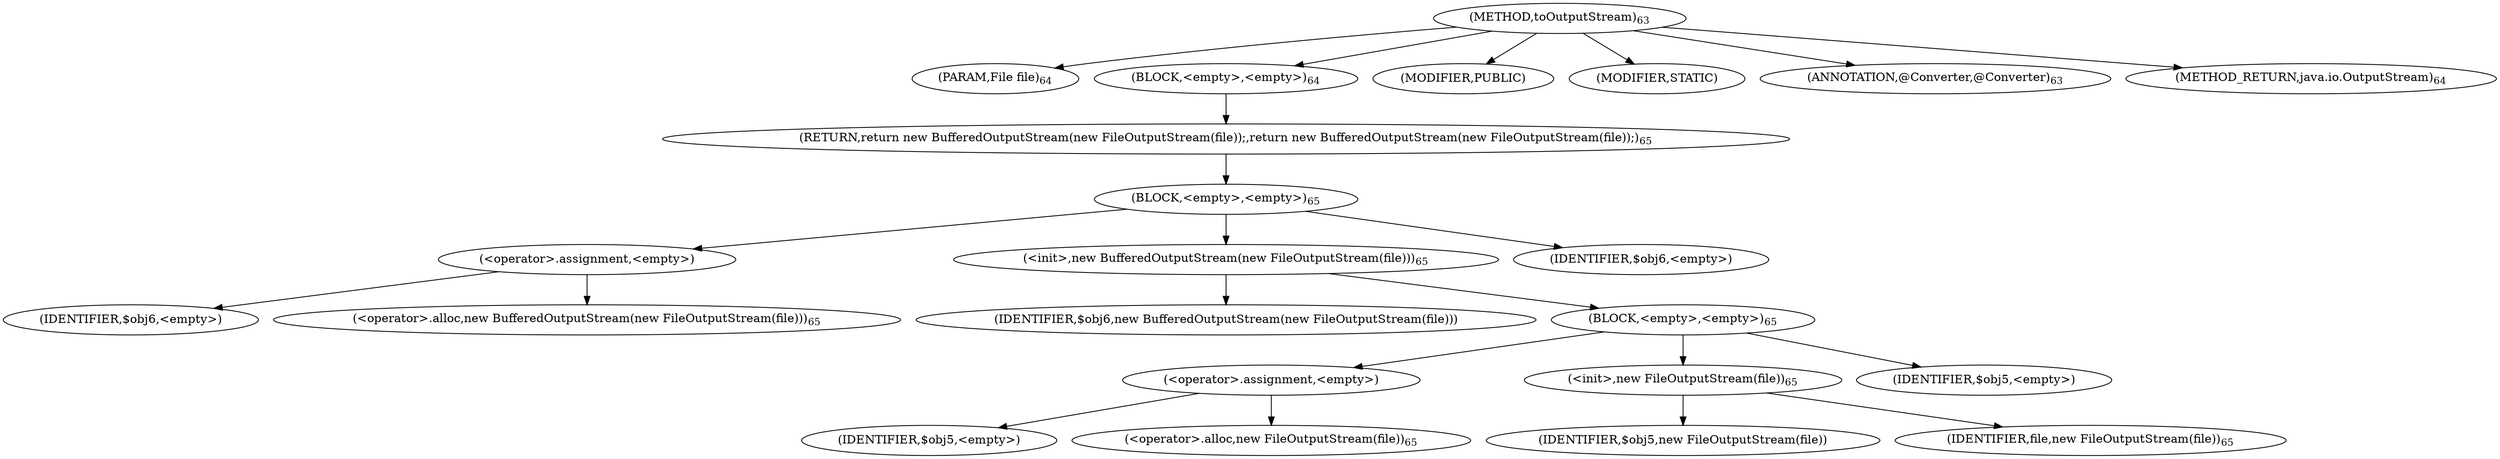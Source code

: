 digraph "toOutputStream" {  
"99" [label = <(METHOD,toOutputStream)<SUB>63</SUB>> ]
"100" [label = <(PARAM,File file)<SUB>64</SUB>> ]
"101" [label = <(BLOCK,&lt;empty&gt;,&lt;empty&gt;)<SUB>64</SUB>> ]
"102" [label = <(RETURN,return new BufferedOutputStream(new FileOutputStream(file));,return new BufferedOutputStream(new FileOutputStream(file));)<SUB>65</SUB>> ]
"103" [label = <(BLOCK,&lt;empty&gt;,&lt;empty&gt;)<SUB>65</SUB>> ]
"104" [label = <(&lt;operator&gt;.assignment,&lt;empty&gt;)> ]
"105" [label = <(IDENTIFIER,$obj6,&lt;empty&gt;)> ]
"106" [label = <(&lt;operator&gt;.alloc,new BufferedOutputStream(new FileOutputStream(file)))<SUB>65</SUB>> ]
"107" [label = <(&lt;init&gt;,new BufferedOutputStream(new FileOutputStream(file)))<SUB>65</SUB>> ]
"108" [label = <(IDENTIFIER,$obj6,new BufferedOutputStream(new FileOutputStream(file)))> ]
"109" [label = <(BLOCK,&lt;empty&gt;,&lt;empty&gt;)<SUB>65</SUB>> ]
"110" [label = <(&lt;operator&gt;.assignment,&lt;empty&gt;)> ]
"111" [label = <(IDENTIFIER,$obj5,&lt;empty&gt;)> ]
"112" [label = <(&lt;operator&gt;.alloc,new FileOutputStream(file))<SUB>65</SUB>> ]
"113" [label = <(&lt;init&gt;,new FileOutputStream(file))<SUB>65</SUB>> ]
"114" [label = <(IDENTIFIER,$obj5,new FileOutputStream(file))> ]
"115" [label = <(IDENTIFIER,file,new FileOutputStream(file))<SUB>65</SUB>> ]
"116" [label = <(IDENTIFIER,$obj5,&lt;empty&gt;)> ]
"117" [label = <(IDENTIFIER,$obj6,&lt;empty&gt;)> ]
"118" [label = <(MODIFIER,PUBLIC)> ]
"119" [label = <(MODIFIER,STATIC)> ]
"120" [label = <(ANNOTATION,@Converter,@Converter)<SUB>63</SUB>> ]
"121" [label = <(METHOD_RETURN,java.io.OutputStream)<SUB>64</SUB>> ]
  "99" -> "100" 
  "99" -> "101" 
  "99" -> "118" 
  "99" -> "119" 
  "99" -> "120" 
  "99" -> "121" 
  "101" -> "102" 
  "102" -> "103" 
  "103" -> "104" 
  "103" -> "107" 
  "103" -> "117" 
  "104" -> "105" 
  "104" -> "106" 
  "107" -> "108" 
  "107" -> "109" 
  "109" -> "110" 
  "109" -> "113" 
  "109" -> "116" 
  "110" -> "111" 
  "110" -> "112" 
  "113" -> "114" 
  "113" -> "115" 
}
